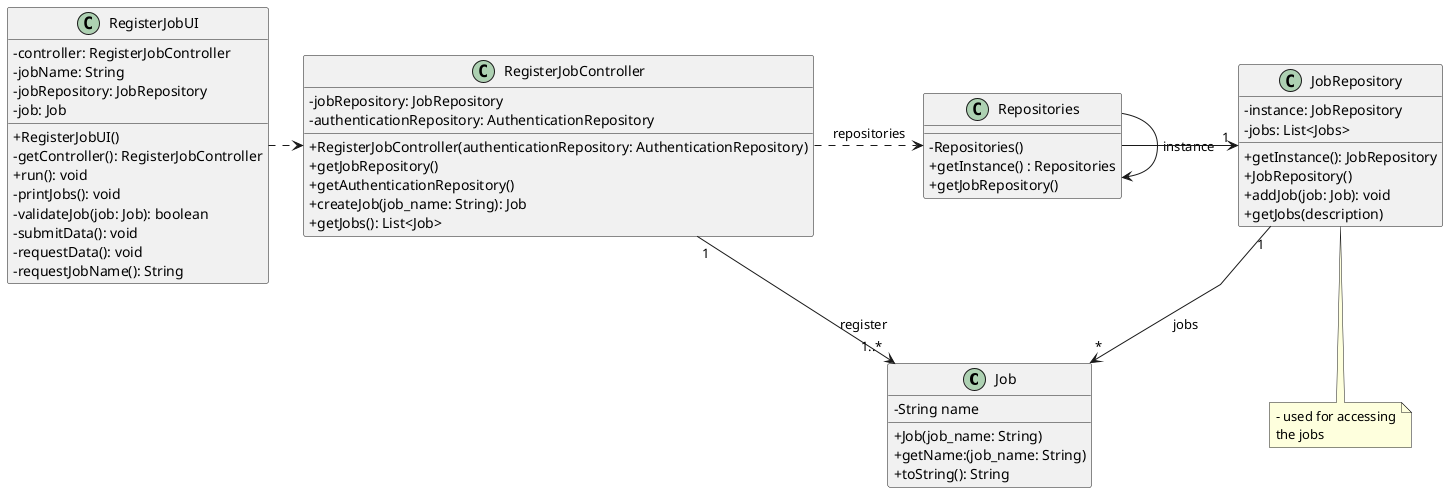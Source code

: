 @startuml
'skinparam monochrome true
skinparam packageStyle rectangle
skinparam shadowing false
skinparam linetype polyline
'skinparam linetype orto

skinparam classAttributeIconSize 0

'left to right direction

class Job {
    - String name

    + Job(job_name: String)
    + getName:(job_name: String)
    + toString(): String
}

class JobRepository {

    - instance: JobRepository
    - jobs: List<Jobs>
    + getInstance(): JobRepository
    + JobRepository()
    + addJob(job: Job): void
    + getJobs(description)

}


class Repositories {
    - Repositories()
    + getInstance() : Repositories
    + getJobRepository()
}

class RegisterJobController {
    - jobRepository: JobRepository
    - authenticationRepository: AuthenticationRepository

    + RegisterJobController(authenticationRepository: AuthenticationRepository)
    + getJobRepository()
    + getAuthenticationRepository()
    + createJob(job_name: String): Job
    + getJobs(): List<Job>
}

note bottom of JobRepository
    - used for accessing
    the jobs
end note

class RegisterJobUI {
    -controller: RegisterJobController
    -jobName: String
    -jobRepository: JobRepository
    -job: Job

    + RegisterJobUI()
    -getController(): RegisterJobController
    +run(): void
    -printJobs(): void
    -validateJob(job: Job): boolean
    -submitData(): void
    -requestData(): void
    -requestJobName(): String
}

Repositories -> Repositories : instance

RegisterJobUI .> RegisterJobController

RegisterJobController .> Repositories : repositories

Repositories -> "1" JobRepository



JobRepository "1" --> "*" Job : jobs
RegisterJobController "1" --> "1..*" Job : register

@enduml